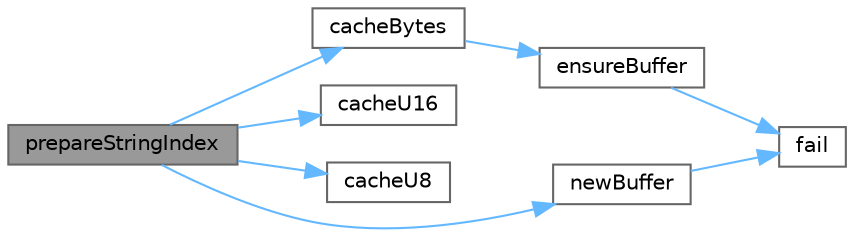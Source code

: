 digraph "prepareStringIndex"
{
 // LATEX_PDF_SIZE
  bgcolor="transparent";
  edge [fontname=Helvetica,fontsize=10,labelfontname=Helvetica,labelfontsize=10];
  node [fontname=Helvetica,fontsize=10,shape=box,height=0.2,width=0.4];
  rankdir="LR";
  Node1 [label="prepareStringIndex",height=0.2,width=0.4,color="gray40", fillcolor="grey60", style="filled", fontcolor="black",tooltip="Prepare a font name string index."];
  Node1 -> Node2 [color="steelblue1",style="solid"];
  Node2 [label="cacheBytes",height=0.2,width=0.4,color="grey40", fillcolor="white", style="filled",URL="$hex2otf_8c.html#a927c31a7e187d15a70667ce6b0ef296a",tooltip="Append a string of bytes to a buffer."];
  Node2 -> Node3 [color="steelblue1",style="solid"];
  Node3 [label="ensureBuffer",height=0.2,width=0.4,color="grey40", fillcolor="white", style="filled",URL="$hex2otf_8c.html#ae32c0f82cbb6a4d8ece0559f1c7b74f4",tooltip="Ensure that the buffer has at least the specified minimum size."];
  Node3 -> Node4 [color="steelblue1",style="solid"];
  Node4 [label="fail",height=0.2,width=0.4,color="grey40", fillcolor="white", style="filled",URL="$hex2otf_8c.html#a2f5976201b1e630a94045f04a0348572",tooltip="Print an error message on stderr, then exit."];
  Node1 -> Node5 [color="steelblue1",style="solid"];
  Node5 [label="cacheU16",height=0.2,width=0.4,color="grey40", fillcolor="white", style="filled",URL="$hex2otf_8c.html#a07b29528c561e5852a228c98391225f7",tooltip="Append two unsigned bytes to the end of a byte array."];
  Node1 -> Node6 [color="steelblue1",style="solid"];
  Node6 [label="cacheU8",height=0.2,width=0.4,color="grey40", fillcolor="white", style="filled",URL="$hex2otf_8c.html#a84d7310553d31f4ec587dc001f472834",tooltip="Append one unsigned byte to the end of a byte array."];
  Node1 -> Node7 [color="steelblue1",style="solid"];
  Node7 [label="newBuffer",height=0.2,width=0.4,color="grey40", fillcolor="white", style="filled",URL="$hex2otf_8c.html#ae8310060f5a9b7cefb84d0bb1b459b64",tooltip="Create a new buffer."];
  Node7 -> Node4 [color="steelblue1",style="solid"];
}
